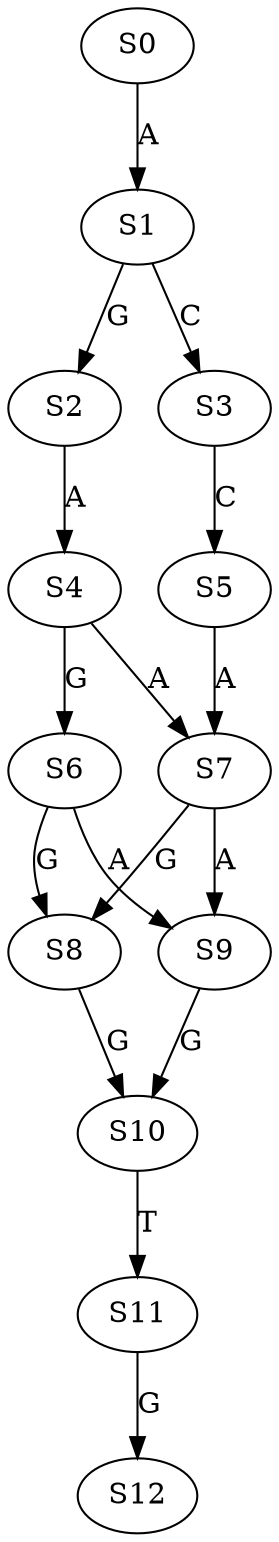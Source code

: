 strict digraph  {
	S0 -> S1 [ label = A ];
	S1 -> S2 [ label = G ];
	S1 -> S3 [ label = C ];
	S2 -> S4 [ label = A ];
	S3 -> S5 [ label = C ];
	S4 -> S6 [ label = G ];
	S4 -> S7 [ label = A ];
	S5 -> S7 [ label = A ];
	S6 -> S8 [ label = G ];
	S6 -> S9 [ label = A ];
	S7 -> S9 [ label = A ];
	S7 -> S8 [ label = G ];
	S8 -> S10 [ label = G ];
	S9 -> S10 [ label = G ];
	S10 -> S11 [ label = T ];
	S11 -> S12 [ label = G ];
}
